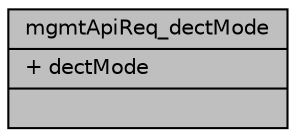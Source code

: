 digraph "mgmtApiReq_dectMode"
{
  edge [fontname="Helvetica",fontsize="10",labelfontname="Helvetica",labelfontsize="10"];
  node [fontname="Helvetica",fontsize="10",shape=record];
  Node1 [label="{mgmtApiReq_dectMode\n|+ dectMode\l|}",height=0.2,width=0.4,color="black", fillcolor="grey75", style="filled", fontcolor="black"];
}
